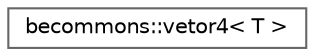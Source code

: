 digraph "Graphical Class Hierarchy"
{
 // LATEX_PDF_SIZE
  bgcolor="transparent";
  edge [fontname=Helvetica,fontsize=10,labelfontname=Helvetica,labelfontsize=10];
  node [fontname=Helvetica,fontsize=10,shape=box,height=0.2,width=0.4];
  rankdir="LR";
  Node0 [id="Node000000",label="becommons::vetor4\< T \>",height=0.2,width=0.4,color="grey40", fillcolor="white", style="filled",URL="$structbecommons_1_1vetor4.html",tooltip=" "];
}
